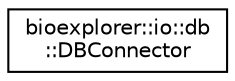 digraph "Graphical Class Hierarchy"
{
 // LATEX_PDF_SIZE
  edge [fontname="Helvetica",fontsize="10",labelfontname="Helvetica",labelfontsize="10"];
  node [fontname="Helvetica",fontsize="10",shape=record];
  rankdir="LR";
  Node0 [label="bioexplorer::io::db\l::DBConnector",height=0.2,width=0.4,color="black", fillcolor="white", style="filled",URL="$d9/d96/classbioexplorer_1_1io_1_1db_1_1DBConnector.html",tooltip="The DBConnector class allows the BioExplorer to communicate with a PostgreSQL database...."];
}
